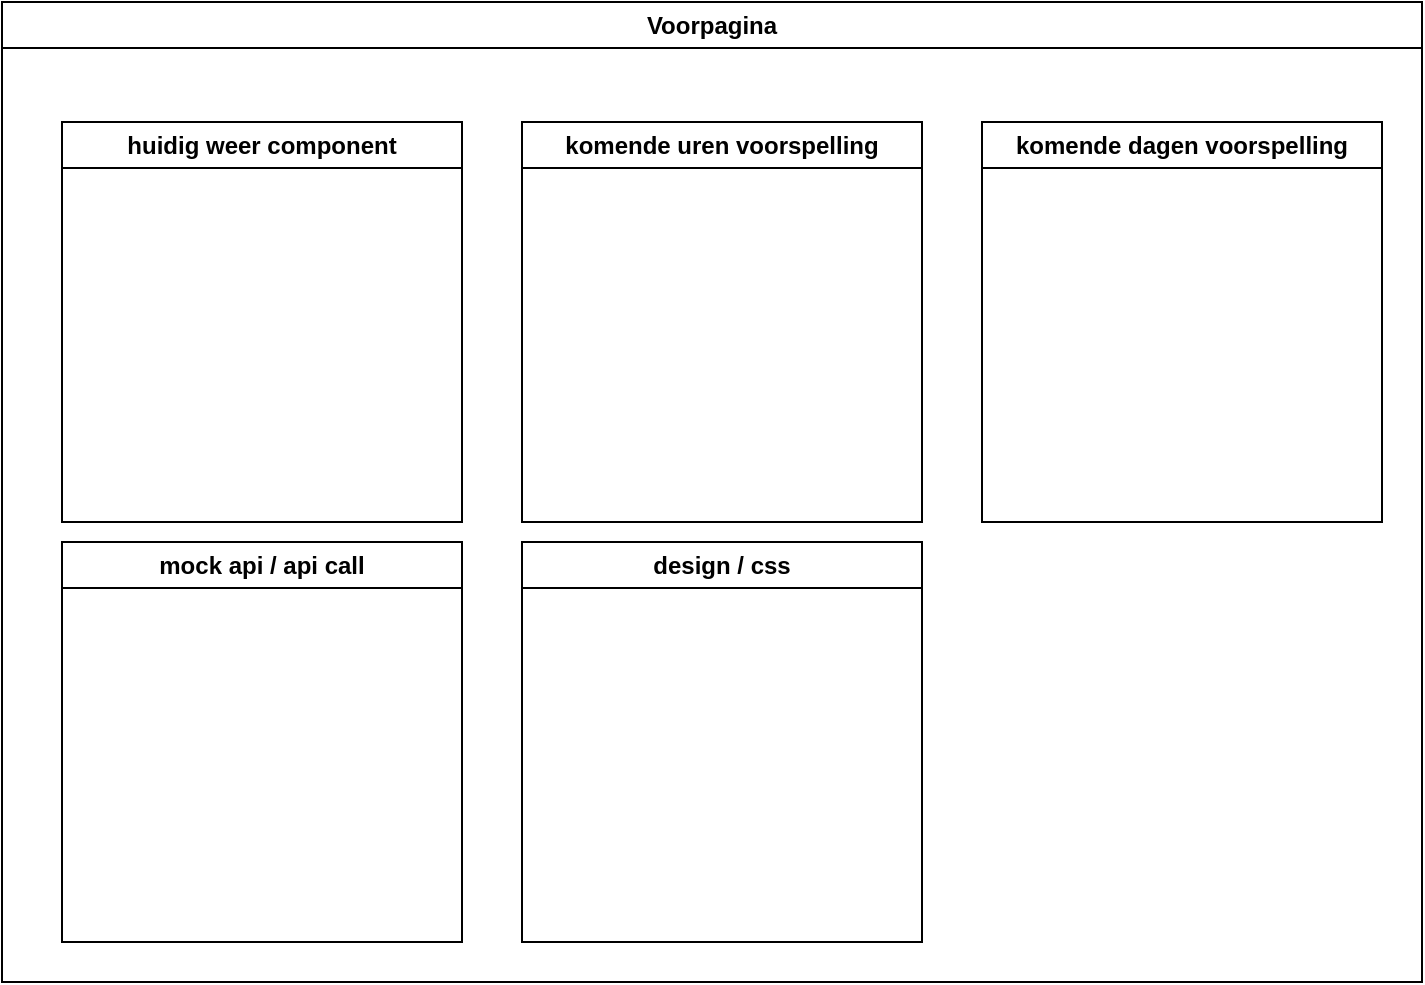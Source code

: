 <mxfile version="26.2.12">
  <diagram name="Page-1" id="Ic2PeSE9ZdauLPG91S1T">
    <mxGraphModel dx="629" dy="377" grid="1" gridSize="10" guides="1" tooltips="1" connect="1" arrows="1" fold="1" page="1" pageScale="1" pageWidth="850" pageHeight="1100" math="0" shadow="0">
      <root>
        <mxCell id="0" />
        <mxCell id="1" parent="0" />
        <mxCell id="5c_e4VPhJMNwGgXiXrA9-5" value="Voorpagina" style="swimlane;whiteSpace=wrap;html=1;" vertex="1" parent="1">
          <mxGeometry x="80" y="150" width="710" height="490" as="geometry" />
        </mxCell>
        <mxCell id="5c_e4VPhJMNwGgXiXrA9-3" value="komende uren voorspelling " style="swimlane;whiteSpace=wrap;html=1;" vertex="1" parent="5c_e4VPhJMNwGgXiXrA9-5">
          <mxGeometry x="260" y="60" width="200" height="200" as="geometry" />
        </mxCell>
        <mxCell id="5c_e4VPhJMNwGgXiXrA9-1" value="huidig weer component " style="swimlane;whiteSpace=wrap;html=1;" vertex="1" parent="5c_e4VPhJMNwGgXiXrA9-5">
          <mxGeometry x="30" y="60" width="200" height="200" as="geometry" />
        </mxCell>
        <mxCell id="5c_e4VPhJMNwGgXiXrA9-4" value=" komende dagen voorspelling " style="swimlane;whiteSpace=wrap;html=1;" vertex="1" parent="5c_e4VPhJMNwGgXiXrA9-5">
          <mxGeometry x="490" y="60" width="200" height="200" as="geometry" />
        </mxCell>
        <mxCell id="5c_e4VPhJMNwGgXiXrA9-6" value="mock api / api call" style="swimlane;whiteSpace=wrap;html=1;" vertex="1" parent="5c_e4VPhJMNwGgXiXrA9-5">
          <mxGeometry x="30" y="270" width="200" height="200" as="geometry" />
        </mxCell>
        <mxCell id="5c_e4VPhJMNwGgXiXrA9-7" value="design / css" style="swimlane;whiteSpace=wrap;html=1;" vertex="1" parent="5c_e4VPhJMNwGgXiXrA9-5">
          <mxGeometry x="260" y="270" width="200" height="200" as="geometry" />
        </mxCell>
      </root>
    </mxGraphModel>
  </diagram>
</mxfile>
